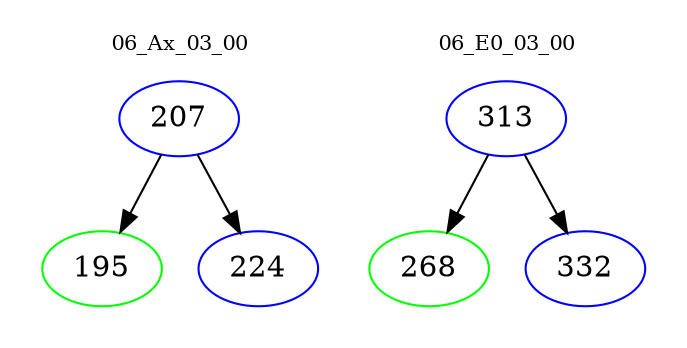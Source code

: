 digraph{
subgraph cluster_0 {
color = white
label = "06_Ax_03_00";
fontsize=10;
T0_207 [label="207", color="blue"]
T0_207 -> T0_195 [color="black"]
T0_195 [label="195", color="green"]
T0_207 -> T0_224 [color="black"]
T0_224 [label="224", color="blue"]
}
subgraph cluster_1 {
color = white
label = "06_E0_03_00";
fontsize=10;
T1_313 [label="313", color="blue"]
T1_313 -> T1_268 [color="black"]
T1_268 [label="268", color="green"]
T1_313 -> T1_332 [color="black"]
T1_332 [label="332", color="blue"]
}
}

